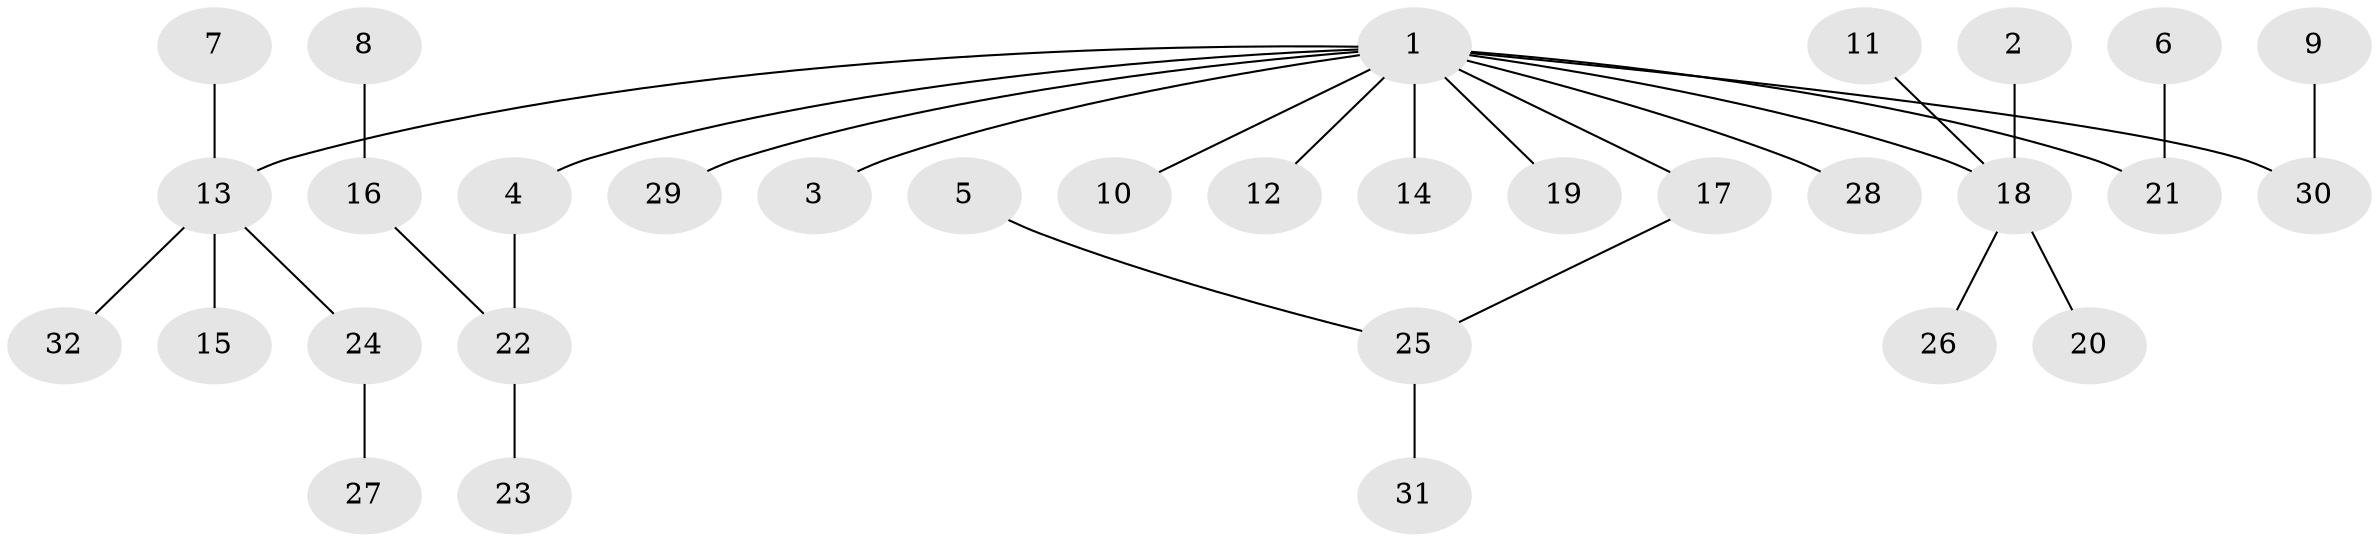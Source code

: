 // original degree distribution, {6: 0.046875, 3: 0.09375, 4: 0.0625, 2: 0.234375, 1: 0.53125, 5: 0.03125}
// Generated by graph-tools (version 1.1) at 2025/26/03/09/25 03:26:29]
// undirected, 32 vertices, 31 edges
graph export_dot {
graph [start="1"]
  node [color=gray90,style=filled];
  1;
  2;
  3;
  4;
  5;
  6;
  7;
  8;
  9;
  10;
  11;
  12;
  13;
  14;
  15;
  16;
  17;
  18;
  19;
  20;
  21;
  22;
  23;
  24;
  25;
  26;
  27;
  28;
  29;
  30;
  31;
  32;
  1 -- 3 [weight=1.0];
  1 -- 4 [weight=1.0];
  1 -- 10 [weight=1.0];
  1 -- 12 [weight=1.0];
  1 -- 13 [weight=1.0];
  1 -- 14 [weight=1.0];
  1 -- 17 [weight=1.0];
  1 -- 18 [weight=1.0];
  1 -- 19 [weight=1.0];
  1 -- 21 [weight=1.0];
  1 -- 28 [weight=1.0];
  1 -- 29 [weight=1.0];
  1 -- 30 [weight=1.0];
  2 -- 18 [weight=1.0];
  4 -- 22 [weight=1.0];
  5 -- 25 [weight=1.0];
  6 -- 21 [weight=1.0];
  7 -- 13 [weight=1.0];
  8 -- 16 [weight=1.0];
  9 -- 30 [weight=1.0];
  11 -- 18 [weight=1.0];
  13 -- 15 [weight=1.0];
  13 -- 24 [weight=1.0];
  13 -- 32 [weight=1.0];
  16 -- 22 [weight=1.0];
  17 -- 25 [weight=1.0];
  18 -- 20 [weight=1.0];
  18 -- 26 [weight=1.0];
  22 -- 23 [weight=1.0];
  24 -- 27 [weight=1.0];
  25 -- 31 [weight=1.0];
}
